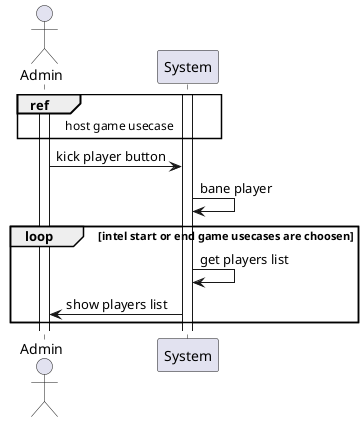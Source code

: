 @startuml

actor Admin

Activate Admin
Activate System

ref over Admin, System : host game usecase

Admin ->  System : kick player button
System -> System : bane player

loop intel start or end game usecases are choosen
    System -> System : get players list
    System -> Admin : show players list
end



@enduml
